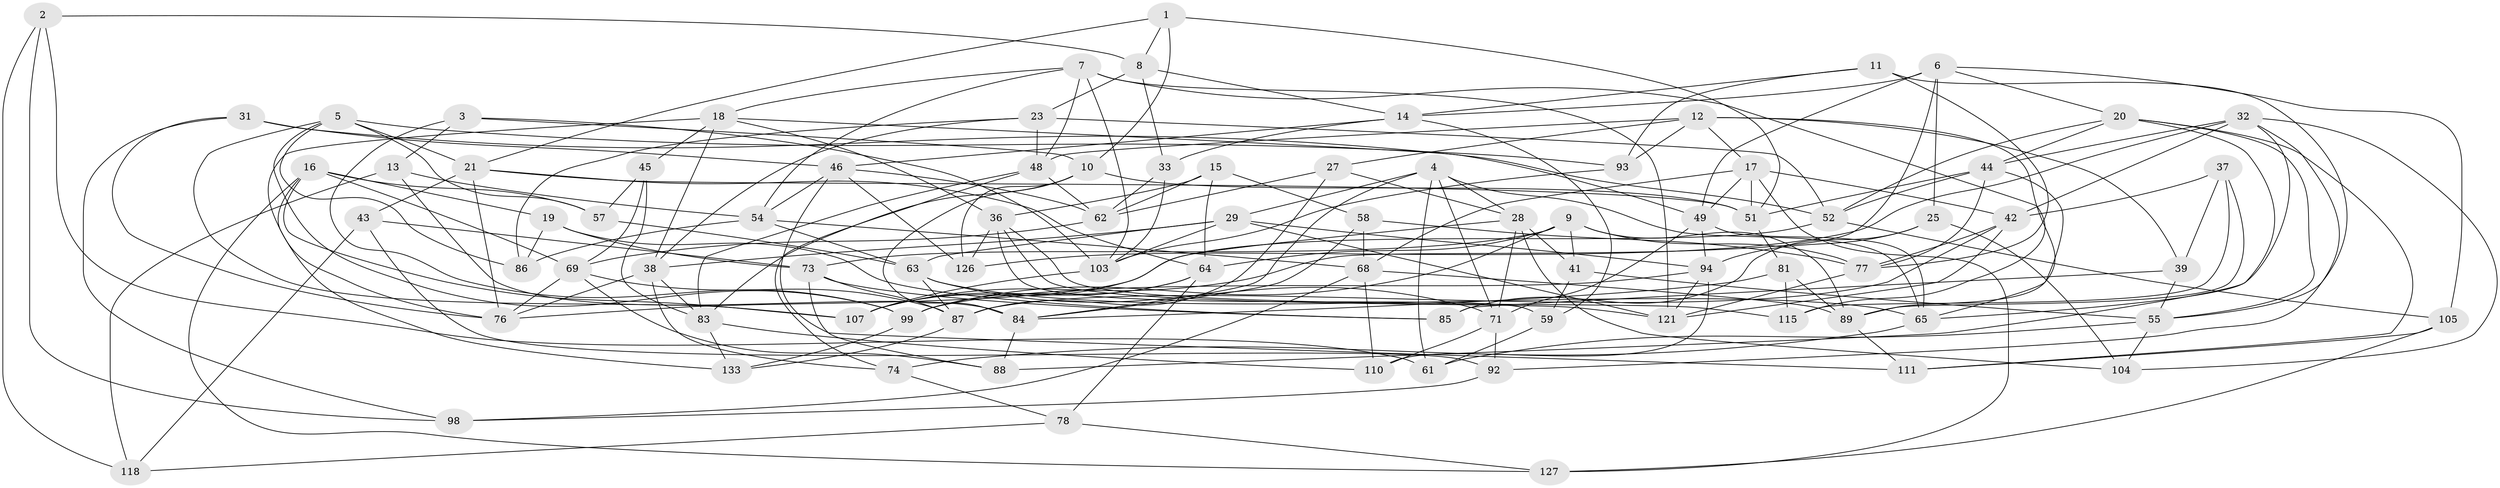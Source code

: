 // original degree distribution, {4: 1.0}
// Generated by graph-tools (version 1.1) at 2025/11/02/27/25 16:11:51]
// undirected, 86 vertices, 219 edges
graph export_dot {
graph [start="1"]
  node [color=gray90,style=filled];
  1;
  2;
  3;
  4 [super="+66"];
  5 [super="+50"];
  6 [super="+91"];
  7 [super="+60"];
  8 [super="+106"];
  9 [super="+22"];
  10 [super="+34"];
  11;
  12 [super="+35"];
  13;
  14 [super="+24"];
  15;
  16 [super="+122"];
  17 [super="+40"];
  18 [super="+132"];
  19;
  20 [super="+26"];
  21 [super="+30"];
  23 [super="+134"];
  25;
  27;
  28 [super="+100"];
  29 [super="+124"];
  31;
  32 [super="+47"];
  33;
  36 [super="+75"];
  37;
  38 [super="+96"];
  39;
  41;
  42 [super="+113"];
  43;
  44 [super="+67"];
  45;
  46 [super="+101"];
  48 [super="+112"];
  49 [super="+80"];
  51 [super="+53"];
  52 [super="+120"];
  54 [super="+70"];
  55 [super="+56"];
  57;
  58;
  59;
  61;
  62 [super="+116"];
  63 [super="+72"];
  64 [super="+79"];
  65 [super="+97"];
  68 [super="+125"];
  69 [super="+95"];
  71 [super="+82"];
  73 [super="+108"];
  74;
  76 [super="+90"];
  77 [super="+102"];
  78;
  81;
  83 [super="+119"];
  84 [super="+109"];
  85;
  86;
  87 [super="+129"];
  88;
  89 [super="+123"];
  92;
  93;
  94 [super="+114"];
  98;
  99 [super="+130"];
  103 [super="+131"];
  104;
  105;
  107 [super="+117"];
  110;
  111;
  115;
  118;
  121 [super="+128"];
  126;
  127;
  133;
  1 -- 21;
  1 -- 51;
  1 -- 8;
  1 -- 10;
  2 -- 118;
  2 -- 61;
  2 -- 8;
  2 -- 98;
  3 -- 99;
  3 -- 13;
  3 -- 103;
  3 -- 10;
  4 -- 61;
  4 -- 84;
  4 -- 65;
  4 -- 29;
  4 -- 28;
  4 -- 71;
  5 -- 57;
  5 -- 93;
  5 -- 21;
  5 -- 99;
  5 -- 107;
  5 -- 86;
  6 -- 14;
  6 -- 25;
  6 -- 20;
  6 -- 49;
  6 -- 107;
  6 -- 105;
  7 -- 103;
  7 -- 54;
  7 -- 121;
  7 -- 18;
  7 -- 115;
  7 -- 48;
  8 -- 33;
  8 -- 14;
  8 -- 23 [weight=2];
  9 -- 64;
  9 -- 99;
  9 -- 73;
  9 -- 89;
  9 -- 77;
  9 -- 41;
  10 -- 84;
  10 -- 51;
  10 -- 126;
  10 -- 83;
  11 -- 77;
  11 -- 93;
  11 -- 14;
  11 -- 55;
  12 -- 89;
  12 -- 39;
  12 -- 93;
  12 -- 27;
  12 -- 48;
  12 -- 17;
  13 -- 84;
  13 -- 118;
  13 -- 54;
  14 -- 33;
  14 -- 59;
  14 -- 46;
  15 -- 58;
  15 -- 36;
  15 -- 62;
  15 -- 64;
  16 -- 69;
  16 -- 57;
  16 -- 19;
  16 -- 133;
  16 -- 127;
  16 -- 107;
  17 -- 68;
  17 -- 51;
  17 -- 42;
  17 -- 127;
  17 -- 49;
  18 -- 45;
  18 -- 36;
  18 -- 49;
  18 -- 76;
  18 -- 38;
  19 -- 73;
  19 -- 86;
  19 -- 85;
  20 -- 111;
  20 -- 55;
  20 -- 88;
  20 -- 52;
  20 -- 44;
  21 -- 64;
  21 -- 51;
  21 -- 43;
  21 -- 76;
  23 -- 86;
  23 -- 48;
  23 -- 52;
  23 -- 38;
  25 -- 85;
  25 -- 104;
  25 -- 94;
  27 -- 62;
  27 -- 87;
  27 -- 28;
  28 -- 107;
  28 -- 104;
  28 -- 41;
  28 -- 71;
  29 -- 121;
  29 -- 38;
  29 -- 94;
  29 -- 103;
  29 -- 63;
  31 -- 98;
  31 -- 52;
  31 -- 46;
  31 -- 76;
  32 -- 104;
  32 -- 126;
  32 -- 44;
  32 -- 92;
  32 -- 42;
  32 -- 65;
  33 -- 103;
  33 -- 62;
  36 -- 126;
  36 -- 115;
  36 -- 121;
  36 -- 59;
  37 -- 115;
  37 -- 42;
  37 -- 39;
  37 -- 89;
  38 -- 74;
  38 -- 83;
  38 -- 76;
  39 -- 55;
  39 -- 85;
  41 -- 55;
  41 -- 59;
  42 -- 121;
  42 -- 77;
  42 -- 87;
  43 -- 118;
  43 -- 92;
  43 -- 73;
  44 -- 65;
  44 -- 51;
  44 -- 77;
  44 -- 52;
  45 -- 57;
  45 -- 83;
  45 -- 69;
  46 -- 54;
  46 -- 62;
  46 -- 111;
  46 -- 126;
  48 -- 74;
  48 -- 83;
  48 -- 62;
  49 -- 71;
  49 -- 94;
  49 -- 65;
  51 -- 81;
  52 -- 105;
  52 -- 76;
  54 -- 68;
  54 -- 86;
  54 -- 63;
  55 -- 104;
  55 -- 61;
  57 -- 63;
  58 -- 68;
  58 -- 84;
  58 -- 77;
  59 -- 61;
  62 -- 69;
  63 -- 87;
  63 -- 71;
  63 -- 65;
  64 -- 78;
  64 -- 99;
  64 -- 107;
  65 -- 74;
  68 -- 110;
  68 -- 98;
  68 -- 89;
  69 -- 76;
  69 -- 88;
  69 -- 87;
  71 -- 110;
  71 -- 92;
  73 -- 87;
  73 -- 88;
  73 -- 85;
  74 -- 78;
  77 -- 121;
  78 -- 127;
  78 -- 118;
  81 -- 115;
  81 -- 89;
  81 -- 84;
  83 -- 110;
  83 -- 133;
  84 -- 88;
  87 -- 133;
  89 -- 111;
  92 -- 98;
  93 -- 103;
  94 -- 99;
  94 -- 110;
  94 -- 121;
  99 -- 133;
  103 -- 107;
  105 -- 127;
  105 -- 111;
}
